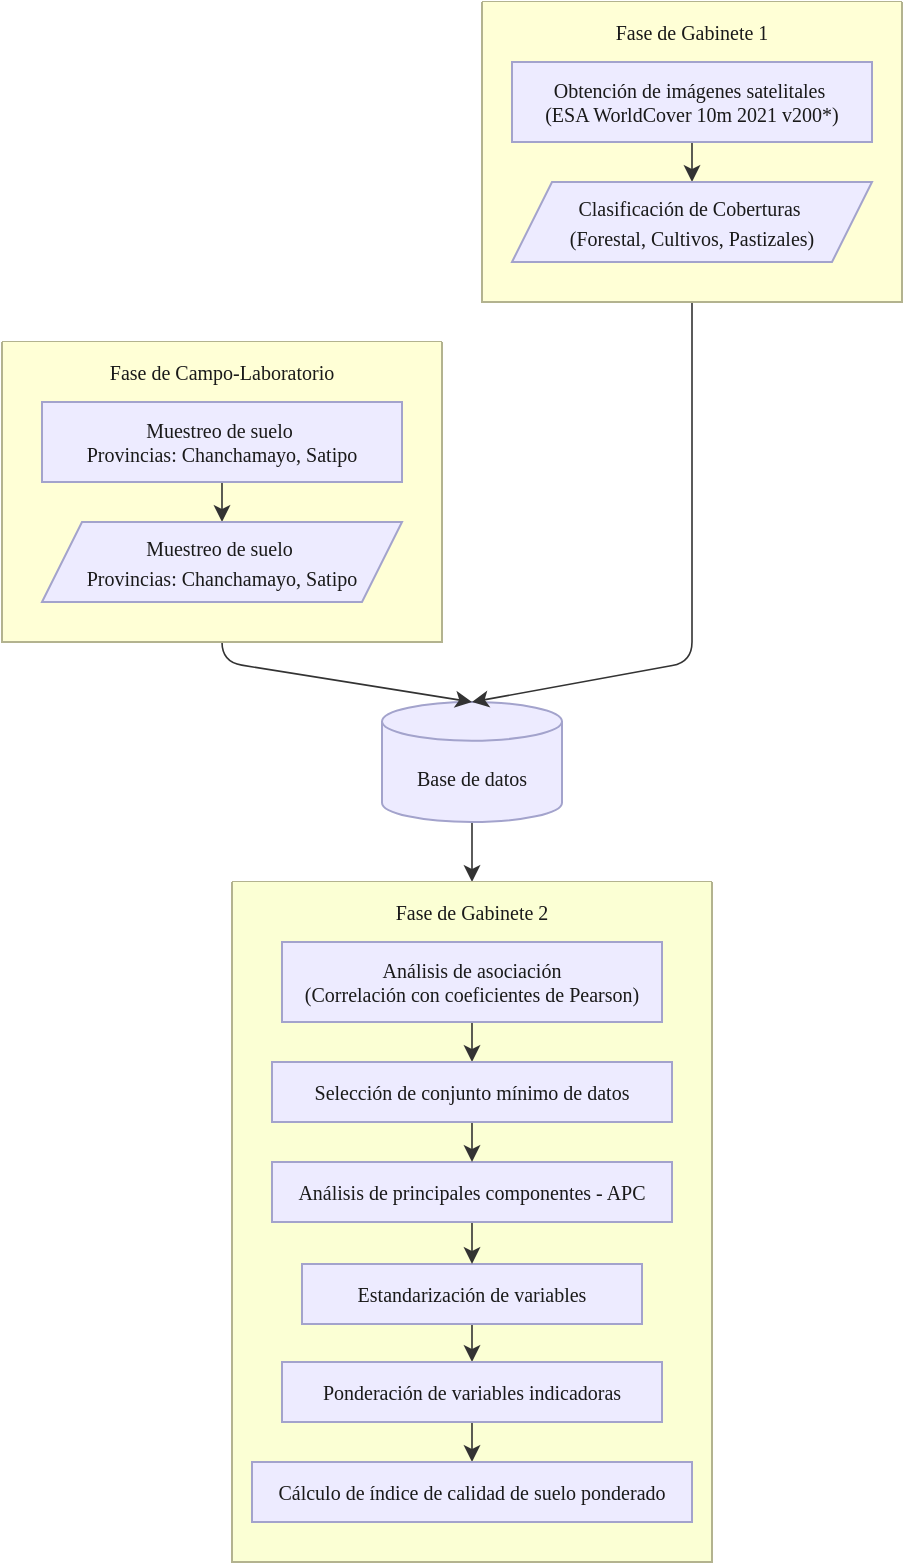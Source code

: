 <mxfile>
    <diagram id="But8hSmg9H4xDqJuk2Ak" name="Página-1">
        <mxGraphModel dx="1173" dy="766" grid="0" gridSize="10" guides="1" tooltips="1" connect="1" arrows="1" fold="1" page="1" pageScale="1" pageWidth="1169" pageHeight="827" background="#ffffff" math="0" shadow="0">
            <root>
                <mxCell id="0"/>
                <mxCell id="1" parent="0"/>
                <mxCell id="27" style="edgeStyle=none;html=1;entryX=0.5;entryY=0;entryDx=0;entryDy=0;fontFamily=Tahoma;fontSize=10;strokeColor=#333333;strokeWidth=0.8;" edge="1" parent="1" source="12" target="23">
                    <mxGeometry relative="1" as="geometry"/>
                </mxCell>
                <mxCell id="12" value="&lt;font color=&quot;#1a1a1a&quot;&gt;Base de datos&lt;/font&gt;" style="shape=cylinder3;whiteSpace=wrap;html=1;boundedLbl=1;backgroundOutline=1;size=9.667;fontFamily=Tahoma;fontSize=10;fillColor=#EDEBFF;strokeColor=#A3A3CC;" vertex="1" parent="1">
                    <mxGeometry x="200" y="360" width="90" height="60" as="geometry"/>
                </mxCell>
                <mxCell id="24" style="edgeStyle=none;html=1;exitX=0.5;exitY=1;exitDx=0;exitDy=0;entryX=0.5;entryY=0;entryDx=0;entryDy=0;entryPerimeter=0;fontFamily=Tahoma;fontSize=10;strokeColor=#333333;strokeWidth=0.8;" edge="1" parent="1" source="3" target="12">
                    <mxGeometry relative="1" as="geometry">
                        <Array as="points">
                            <mxPoint x="355" y="340"/>
                        </Array>
                    </mxGeometry>
                </mxCell>
                <mxCell id="13" value="" style="swimlane;startSize=0;fontFamily=Tahoma;fontSize=10;strokeColor=#B3B38F;fillStyle=solid;fillColor=#FBFFD4;gradientColor=none;swimlaneFillColor=#FFFFD6;" vertex="1" parent="1">
                    <mxGeometry x="250" y="10" width="210" height="150" as="geometry">
                        <mxRectangle x="250" y="10" width="50" height="40" as="alternateBounds"/>
                    </mxGeometry>
                </mxCell>
                <mxCell id="28" style="edgeStyle=none;html=1;entryX=0.5;entryY=0;entryDx=0;entryDy=0;fontFamily=Tahoma;fontSize=10;strokeColor=#333333;strokeWidth=0.8;" edge="1" parent="13" source="5" target="3">
                    <mxGeometry relative="1" as="geometry"/>
                </mxCell>
                <mxCell id="5" value="&lt;font color=&quot;#1a1a1a&quot;&gt;Obtención de imágenes satelitales&amp;nbsp;&lt;br&gt;(ESA WorldCover 10m 2021 v200*)&lt;/font&gt;" style="rounded=0;whiteSpace=wrap;html=1;fontFamily=Tahoma;fontSize=10;fillColor=#EDEBFF;strokeColor=#A3A3CC;" vertex="1" parent="13">
                    <mxGeometry x="15" y="30" width="180" height="40" as="geometry"/>
                </mxCell>
                <mxCell id="3" value="&lt;font face=&quot;Tahoma&quot; style=&quot;font-size: 10px;&quot;&gt;&lt;font color=&quot;#1a1a1a&quot;&gt;Clasificación de Coberturas&amp;nbsp;&lt;br&gt;(Forestal, Cultivos, Pastizales)&lt;/font&gt;&lt;br&gt;&lt;/font&gt;" style="shape=parallelogram;perimeter=parallelogramPerimeter;whiteSpace=wrap;html=1;fixedSize=1;fontColor=#EDEBFF;strokeColor=#A3A3CC;fillColor=#EDEBFF;" vertex="1" parent="13">
                    <mxGeometry x="15" y="90" width="180" height="40" as="geometry"/>
                </mxCell>
                <mxCell id="14" value="Fase de Gabinete 1" style="text;html=1;strokeColor=none;fillColor=none;align=center;verticalAlign=middle;whiteSpace=wrap;rounded=0;fontFamily=Tahoma;fontSize=10;fontColor=#1A1A1A;" vertex="1" parent="13">
                    <mxGeometry x="50" width="110" height="30" as="geometry"/>
                </mxCell>
                <mxCell id="25" style="edgeStyle=none;html=1;entryX=0.5;entryY=0;entryDx=0;entryDy=0;entryPerimeter=0;fontFamily=Tahoma;fontSize=10;exitX=0.5;exitY=1;exitDx=0;exitDy=0;strokeColor=#333333;strokeWidth=0.8;" edge="1" parent="1" source="2" target="12">
                    <mxGeometry relative="1" as="geometry">
                        <Array as="points">
                            <mxPoint x="120" y="340"/>
                        </Array>
                    </mxGeometry>
                </mxCell>
                <mxCell id="20" value="" style="swimlane;startSize=0;fontFamily=Tahoma;fontSize=10;fillColor=#FBFFD4;fillStyle=solid;strokeColor=#B3B38F;gradientColor=none;swimlaneFillColor=#FFFFD6;" vertex="1" parent="1">
                    <mxGeometry x="10" y="180" width="220" height="150" as="geometry"/>
                </mxCell>
                <mxCell id="19" value="Fase de Campo-Laboratorio" style="text;html=1;strokeColor=none;fillColor=none;align=center;verticalAlign=middle;whiteSpace=wrap;rounded=0;fontFamily=Tahoma;fontSize=10;fontColor=#1A1A1A;" vertex="1" parent="20">
                    <mxGeometry x="35" width="150" height="30" as="geometry"/>
                </mxCell>
                <mxCell id="29" value="" style="edgeStyle=none;html=1;fontFamily=Tahoma;fontSize=10;strokeColor=#333333;strokeWidth=0.8;" edge="1" parent="20" source="4" target="2">
                    <mxGeometry relative="1" as="geometry"/>
                </mxCell>
                <mxCell id="4" value="&lt;font color=&quot;#1a1a1a&quot;&gt;Muestreo de suelo&amp;nbsp;&lt;br&gt;Provincias: Chanchamayo, Satipo&lt;/font&gt;" style="rounded=0;whiteSpace=wrap;html=1;fontFamily=Tahoma;fontSize=10;fillColor=#EDEBFF;strokeColor=#A3A3CC;" vertex="1" parent="20">
                    <mxGeometry x="20" y="30" width="180" height="40" as="geometry"/>
                </mxCell>
                <mxCell id="2" value="&lt;font color=&quot;#1a1a1a&quot; face=&quot;Tahoma&quot; style=&quot;font-size: 10px;&quot;&gt;Muestreo de suelo&amp;nbsp;&lt;br&gt;Provincias: Chanchamayo, Satipo&lt;/font&gt;" style="shape=parallelogram;perimeter=parallelogramPerimeter;whiteSpace=wrap;html=1;fixedSize=1;fontColor=#EDEBFF;strokeColor=#A3A3CC;fillColor=#EDEBFF;" vertex="1" parent="20">
                    <mxGeometry x="20" y="90" width="180" height="40" as="geometry"/>
                </mxCell>
                <mxCell id="23" value="" style="swimlane;startSize=0;fontFamily=Tahoma;fontSize=10;fillColor=#FFFFCC;strokeColor=#B3B38F;fillStyle=solid;swimlaneFillColor=#FBFFD4;" vertex="1" parent="1">
                    <mxGeometry x="125" y="450" width="240" height="340" as="geometry"/>
                </mxCell>
                <mxCell id="30" style="edgeStyle=none;html=1;entryX=0.5;entryY=0;entryDx=0;entryDy=0;fontFamily=Tahoma;fontSize=10;strokeColor=#333333;strokeWidth=0.8;" edge="1" parent="23" source="6" target="7">
                    <mxGeometry relative="1" as="geometry"/>
                </mxCell>
                <mxCell id="6" value="&lt;font color=&quot;#1a1a1a&quot;&gt;Análisis de asociación &lt;br&gt;(Correlación con coeficientes de Pearson)&lt;/font&gt;" style="rounded=0;whiteSpace=wrap;html=1;fontFamily=Tahoma;fontSize=10;fillColor=#EDEBFF;strokeColor=#A3A3CC;" vertex="1" parent="23">
                    <mxGeometry x="25" y="30" width="190" height="40" as="geometry"/>
                </mxCell>
                <mxCell id="35" style="edgeStyle=none;html=1;exitX=0.5;exitY=1;exitDx=0;exitDy=0;entryX=0.5;entryY=0;entryDx=0;entryDy=0;fontFamily=Tahoma;fontSize=10;strokeColor=#333333;strokeWidth=0.8;" edge="1" parent="23" source="9" target="10">
                    <mxGeometry relative="1" as="geometry"/>
                </mxCell>
                <mxCell id="9" value="&lt;font color=&quot;#1a1a1a&quot;&gt;Estandarización de variables&lt;/font&gt;" style="rounded=0;whiteSpace=wrap;html=1;fontFamily=Tahoma;fontSize=10;fillColor=#EDEBFF;strokeColor=#A3A3CC;" vertex="1" parent="23">
                    <mxGeometry x="35" y="191" width="170" height="30" as="geometry"/>
                </mxCell>
                <mxCell id="36" style="edgeStyle=none;html=1;exitX=0.5;exitY=1;exitDx=0;exitDy=0;entryX=0.5;entryY=0;entryDx=0;entryDy=0;fontFamily=Tahoma;fontSize=10;strokeColor=#333333;strokeWidth=0.8;" edge="1" parent="23" source="10" target="11">
                    <mxGeometry relative="1" as="geometry"/>
                </mxCell>
                <mxCell id="10" value="&lt;font color=&quot;#1a1a1a&quot;&gt;Ponderación de variables indicadoras&lt;/font&gt;" style="rounded=0;whiteSpace=wrap;html=1;fontFamily=Tahoma;fontSize=10;fillColor=#EDEBFF;strokeColor=#A3A3CC;" vertex="1" parent="23">
                    <mxGeometry x="25" y="240" width="190" height="30" as="geometry"/>
                </mxCell>
                <mxCell id="11" value="&lt;font color=&quot;#1a1a1a&quot;&gt;Cálculo de índice de calidad de suelo ponderado&lt;/font&gt;" style="rounded=0;whiteSpace=wrap;html=1;fontFamily=Tahoma;fontSize=10;fillColor=#EDEBFF;strokeColor=#A3A3CC;" vertex="1" parent="23">
                    <mxGeometry x="10" y="290" width="220" height="30" as="geometry"/>
                </mxCell>
                <mxCell id="34" style="edgeStyle=none;html=1;exitX=0.5;exitY=1;exitDx=0;exitDy=0;entryX=0.5;entryY=0;entryDx=0;entryDy=0;fontFamily=Tahoma;fontSize=10;strokeColor=#333333;strokeWidth=0.8;" edge="1" parent="23" source="8" target="9">
                    <mxGeometry relative="1" as="geometry"/>
                </mxCell>
                <mxCell id="8" value="&lt;font color=&quot;#1a1a1a&quot;&gt;Análisis de principales componentes - APC&lt;/font&gt;" style="rounded=0;whiteSpace=wrap;html=1;fontFamily=Tahoma;fontSize=10;fillColor=#EDEBFF;strokeColor=#A3A3CC;" vertex="1" parent="23">
                    <mxGeometry x="20" y="140" width="200" height="30" as="geometry"/>
                </mxCell>
                <mxCell id="32" style="edgeStyle=none;html=1;exitX=0.5;exitY=1;exitDx=0;exitDy=0;entryX=0.5;entryY=0;entryDx=0;entryDy=0;fontFamily=Tahoma;fontSize=10;strokeColor=#333333;strokeWidth=0.8;" edge="1" parent="23" source="7" target="8">
                    <mxGeometry relative="1" as="geometry"/>
                </mxCell>
                <mxCell id="7" value="&lt;font color=&quot;#1a1a1a&quot;&gt;Selección de conjunto mínimo de datos&lt;/font&gt;" style="rounded=0;whiteSpace=wrap;html=1;fontFamily=Tahoma;fontSize=10;fillColor=#EDEBFF;strokeColor=#A3A3CC;" vertex="1" parent="23">
                    <mxGeometry x="20" y="90" width="200" height="30" as="geometry"/>
                </mxCell>
                <mxCell id="22" value="Fase de Gabinete 2" style="text;html=1;strokeColor=none;fillColor=none;align=center;verticalAlign=middle;whiteSpace=wrap;rounded=0;fontFamily=Tahoma;fontSize=10;fontColor=#1A1A1A;" vertex="1" parent="23">
                    <mxGeometry x="65" width="110" height="30" as="geometry"/>
                </mxCell>
            </root>
        </mxGraphModel>
    </diagram>
</mxfile>